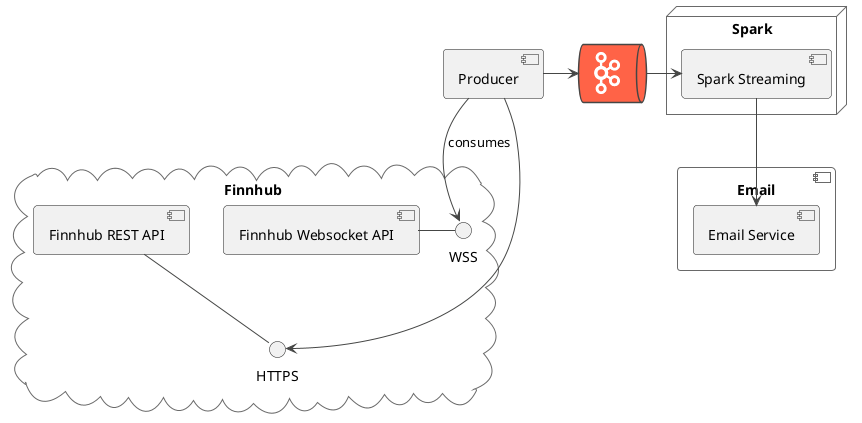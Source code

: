 @startuml project-archiquecture
!include <cloudinsight/kafka>
!theme vibrant
' left to right direction
top to bottom direction

cloud Finnhub {
  [Finnhub REST API] -down- HTTPS
  [Finnhub Websocket API] - WSS
}

component Producer

queue "<$kafka>" as Kafka


node Spark {
    [Spark Streaming]
}

component Email {
    [Email Service]
}

[Producer] --> HTTPS 
[Producer] --> WSS : consumes

[Producer] -> [Kafka]
[Kafka] -> [Spark Streaming]

[Spark Streaming] --> [Email Service]
@enduml
